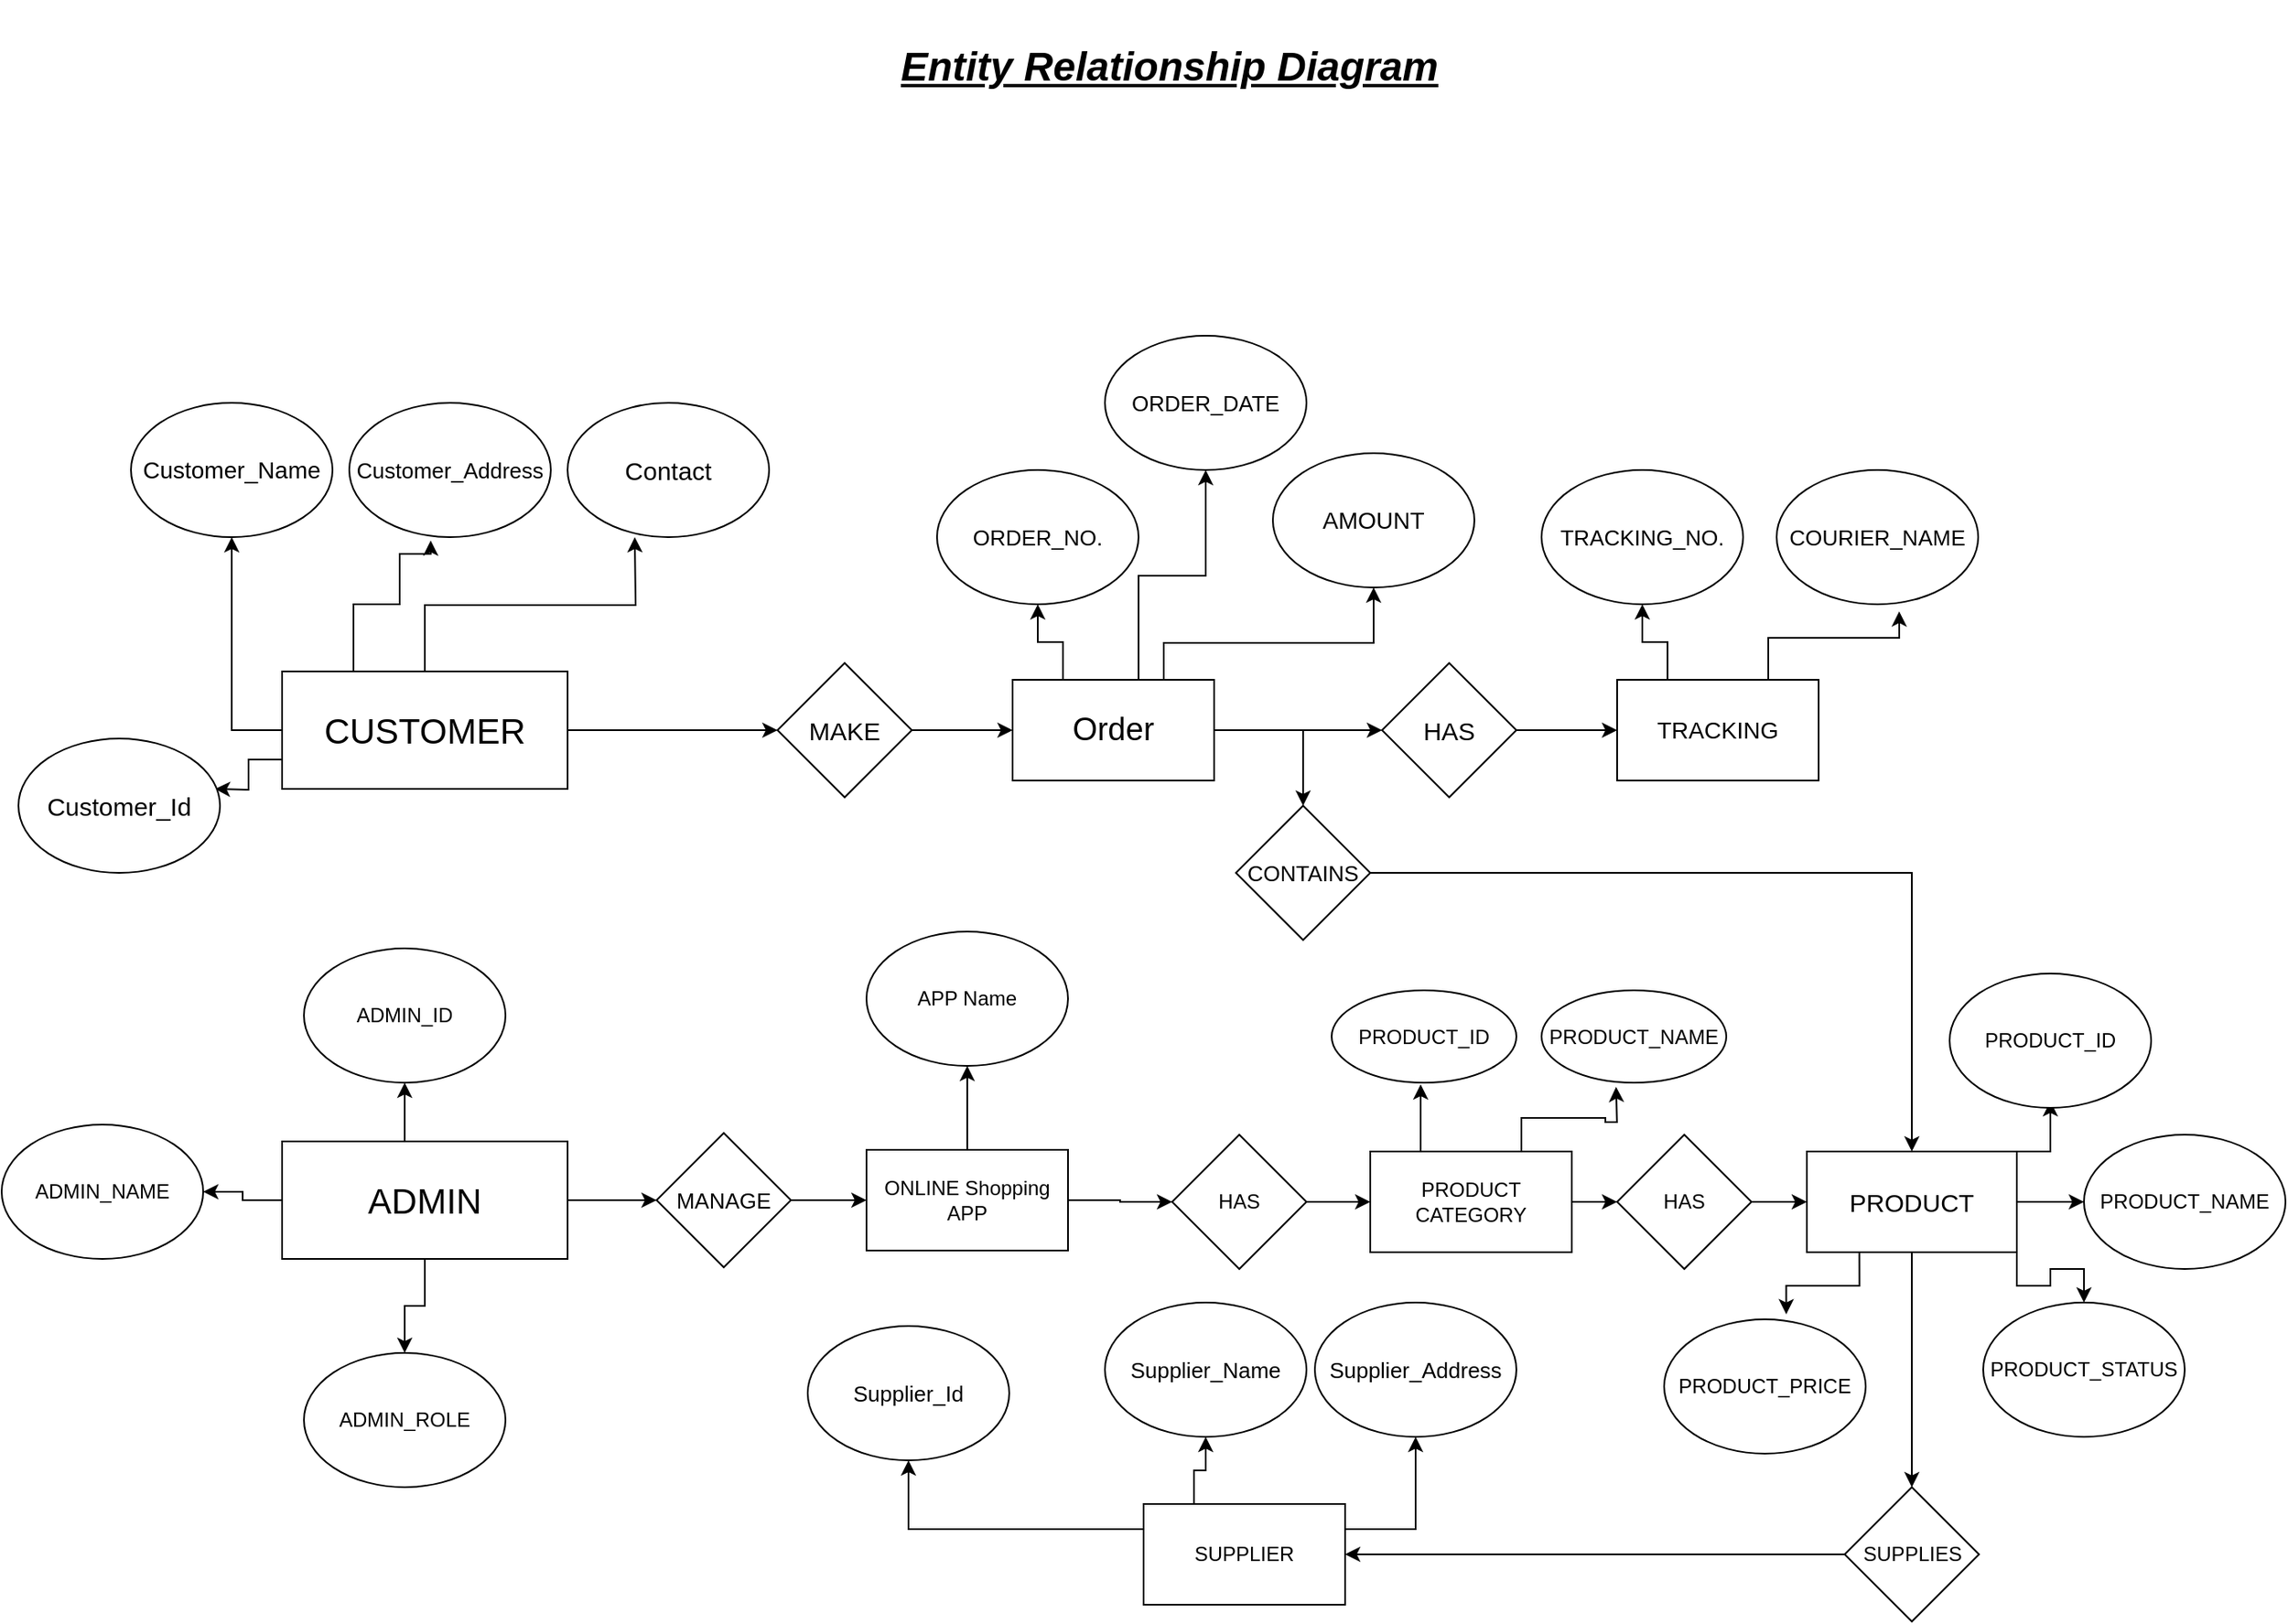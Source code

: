 <mxfile version="24.0.1" type="google">
  <diagram id="R2lEEEUBdFMjLlhIrx00" name="Page-1">
    <mxGraphModel grid="1" page="1" gridSize="10" guides="1" tooltips="1" connect="1" arrows="1" fold="1" pageScale="1" pageWidth="850" pageHeight="1100" math="0" shadow="0" extFonts="Permanent Marker^https://fonts.googleapis.com/css?family=Permanent+Marker">
      <root>
        <mxCell id="0" />
        <mxCell id="1" parent="0" />
        <mxCell id="Bi1fVH9bBWvj0MdAsN5d-1" value="&lt;font style=&quot;font-size: 14px;&quot;&gt;Customer_Name&lt;/font&gt;" style="ellipse;whiteSpace=wrap;html=1;" vertex="1" parent="1">
          <mxGeometry x="-923" y="-160" width="120" height="80" as="geometry" />
        </mxCell>
        <mxCell id="Bi1fVH9bBWvj0MdAsN5d-3" style="edgeStyle=orthogonalEdgeStyle;rounded=0;orthogonalLoop=1;jettySize=auto;html=1;exitX=0;exitY=0.5;exitDx=0;exitDy=0;" edge="1" parent="1" source="Bi1fVH9bBWvj0MdAsN5d-2" target="Bi1fVH9bBWvj0MdAsN5d-1">
          <mxGeometry relative="1" as="geometry" />
        </mxCell>
        <mxCell id="Bi1fVH9bBWvj0MdAsN5d-7" style="edgeStyle=orthogonalEdgeStyle;rounded=0;orthogonalLoop=1;jettySize=auto;html=1;exitX=0.5;exitY=0;exitDx=0;exitDy=0;" edge="1" parent="1" source="Bi1fVH9bBWvj0MdAsN5d-2">
          <mxGeometry relative="1" as="geometry">
            <mxPoint x="-623" y="-80" as="targetPoint" />
          </mxGeometry>
        </mxCell>
        <mxCell id="Bi1fVH9bBWvj0MdAsN5d-9" style="edgeStyle=orthogonalEdgeStyle;rounded=0;orthogonalLoop=1;jettySize=auto;html=1;exitX=0;exitY=0.75;exitDx=0;exitDy=0;" edge="1" parent="1" source="Bi1fVH9bBWvj0MdAsN5d-2">
          <mxGeometry relative="1" as="geometry">
            <mxPoint x="-873" y="70" as="targetPoint" />
          </mxGeometry>
        </mxCell>
        <mxCell id="Bi1fVH9bBWvj0MdAsN5d-12" value="" style="edgeStyle=orthogonalEdgeStyle;rounded=0;orthogonalLoop=1;jettySize=auto;html=1;" edge="1" parent="1" source="Bi1fVH9bBWvj0MdAsN5d-2" target="Bi1fVH9bBWvj0MdAsN5d-11">
          <mxGeometry relative="1" as="geometry" />
        </mxCell>
        <object label="&lt;font style=&quot;font-size: 21px;&quot;&gt;CUSTOMER&lt;/font&gt;" CUSTOMER="CUSTOmER" id="Bi1fVH9bBWvj0MdAsN5d-2">
          <mxCell style="rounded=0;whiteSpace=wrap;html=1;" vertex="1" parent="1">
            <mxGeometry x="-833" width="170" height="70" as="geometry" />
          </mxCell>
        </object>
        <mxCell id="Bi1fVH9bBWvj0MdAsN5d-4" value="&lt;font style=&quot;font-size: 13px;&quot;&gt;Customer_Address&lt;/font&gt;" style="ellipse;whiteSpace=wrap;html=1;" vertex="1" parent="1">
          <mxGeometry x="-793" y="-160" width="120" height="80" as="geometry" />
        </mxCell>
        <mxCell id="Bi1fVH9bBWvj0MdAsN5d-6" style="edgeStyle=orthogonalEdgeStyle;rounded=0;orthogonalLoop=1;jettySize=auto;html=1;exitX=0.25;exitY=0;exitDx=0;exitDy=0;entryX=0.404;entryY=1.025;entryDx=0;entryDy=0;entryPerimeter=0;" edge="1" parent="1" source="Bi1fVH9bBWvj0MdAsN5d-2" target="Bi1fVH9bBWvj0MdAsN5d-4">
          <mxGeometry relative="1" as="geometry">
            <Array as="points">
              <mxPoint x="-790" y="-40" />
              <mxPoint x="-763" y="-40" />
              <mxPoint x="-763" y="-70" />
              <mxPoint x="-744" y="-70" />
            </Array>
          </mxGeometry>
        </mxCell>
        <mxCell id="Bi1fVH9bBWvj0MdAsN5d-8" value="&lt;font style=&quot;font-size: 15px;&quot;&gt;Contact&lt;/font&gt;" style="ellipse;whiteSpace=wrap;html=1;" vertex="1" parent="1">
          <mxGeometry x="-663" y="-160" width="120" height="80" as="geometry" />
        </mxCell>
        <mxCell id="Bi1fVH9bBWvj0MdAsN5d-10" value="&lt;font style=&quot;font-size: 15px;&quot;&gt;Customer_Id&lt;/font&gt;" style="ellipse;whiteSpace=wrap;html=1;" vertex="1" parent="1">
          <mxGeometry x="-990" y="40" width="120" height="80" as="geometry" />
        </mxCell>
        <mxCell id="Bi1fVH9bBWvj0MdAsN5d-14" value="" style="edgeStyle=orthogonalEdgeStyle;rounded=0;orthogonalLoop=1;jettySize=auto;html=1;" edge="1" parent="1" source="Bi1fVH9bBWvj0MdAsN5d-11" target="Bi1fVH9bBWvj0MdAsN5d-13">
          <mxGeometry relative="1" as="geometry" />
        </mxCell>
        <mxCell id="Bi1fVH9bBWvj0MdAsN5d-11" value="&lt;font style=&quot;font-size: 15px;&quot;&gt;MAKE&lt;/font&gt;" style="rhombus;whiteSpace=wrap;html=1;rounded=0;" vertex="1" parent="1">
          <mxGeometry x="-538" y="-5" width="80" height="80" as="geometry" />
        </mxCell>
        <mxCell id="Bi1fVH9bBWvj0MdAsN5d-16" value="" style="edgeStyle=orthogonalEdgeStyle;rounded=0;orthogonalLoop=1;jettySize=auto;html=1;" edge="1" parent="1" source="Bi1fVH9bBWvj0MdAsN5d-13" target="Bi1fVH9bBWvj0MdAsN5d-15">
          <mxGeometry relative="1" as="geometry" />
        </mxCell>
        <mxCell id="Bi1fVH9bBWvj0MdAsN5d-22" value="" style="edgeStyle=orthogonalEdgeStyle;rounded=0;orthogonalLoop=1;jettySize=auto;html=1;" edge="1" parent="1" source="Bi1fVH9bBWvj0MdAsN5d-13" target="Bi1fVH9bBWvj0MdAsN5d-21">
          <mxGeometry relative="1" as="geometry" />
        </mxCell>
        <mxCell id="Bi1fVH9bBWvj0MdAsN5d-23" style="edgeStyle=orthogonalEdgeStyle;rounded=0;orthogonalLoop=1;jettySize=auto;html=1;exitX=0.25;exitY=0;exitDx=0;exitDy=0;" edge="1" parent="1" source="Bi1fVH9bBWvj0MdAsN5d-13" target="Bi1fVH9bBWvj0MdAsN5d-26">
          <mxGeometry relative="1" as="geometry">
            <mxPoint x="-367.667" y="-40" as="targetPoint" />
          </mxGeometry>
        </mxCell>
        <mxCell id="Bi1fVH9bBWvj0MdAsN5d-24" style="edgeStyle=orthogonalEdgeStyle;rounded=0;orthogonalLoop=1;jettySize=auto;html=1;exitX=0.5;exitY=0;exitDx=0;exitDy=0;" edge="1" parent="1" source="Bi1fVH9bBWvj0MdAsN5d-13" target="Bi1fVH9bBWvj0MdAsN5d-27">
          <mxGeometry relative="1" as="geometry">
            <mxPoint x="-313" y="-40" as="targetPoint" />
            <Array as="points">
              <mxPoint x="-323" y="5" />
              <mxPoint x="-323" y="-57" />
              <mxPoint x="-283" y="-57" />
            </Array>
          </mxGeometry>
        </mxCell>
        <mxCell id="Bi1fVH9bBWvj0MdAsN5d-25" style="edgeStyle=orthogonalEdgeStyle;rounded=0;orthogonalLoop=1;jettySize=auto;html=1;exitX=0.75;exitY=0;exitDx=0;exitDy=0;entryX=0.5;entryY=1;entryDx=0;entryDy=0;" edge="1" parent="1" source="Bi1fVH9bBWvj0MdAsN5d-13" target="Bi1fVH9bBWvj0MdAsN5d-28">
          <mxGeometry relative="1" as="geometry">
            <mxPoint x="-263" y="-40" as="targetPoint" />
            <Array as="points">
              <mxPoint x="-308" y="-17" />
              <mxPoint x="-183" y="-17" />
            </Array>
          </mxGeometry>
        </mxCell>
        <mxCell id="Bi1fVH9bBWvj0MdAsN5d-13" value="&lt;font style=&quot;font-size: 19px;&quot;&gt;Order&lt;/font&gt;" style="whiteSpace=wrap;html=1;rounded=0;" vertex="1" parent="1">
          <mxGeometry x="-398" y="5" width="120" height="60" as="geometry" />
        </mxCell>
        <mxCell id="Bi1fVH9bBWvj0MdAsN5d-18" value="" style="edgeStyle=orthogonalEdgeStyle;rounded=0;orthogonalLoop=1;jettySize=auto;html=1;" edge="1" parent="1" source="Bi1fVH9bBWvj0MdAsN5d-15" target="Bi1fVH9bBWvj0MdAsN5d-17">
          <mxGeometry relative="1" as="geometry" />
        </mxCell>
        <mxCell id="Bi1fVH9bBWvj0MdAsN5d-15" value="&lt;font style=&quot;font-size: 15px;&quot;&gt;HAS&lt;/font&gt;" style="rhombus;whiteSpace=wrap;html=1;rounded=0;" vertex="1" parent="1">
          <mxGeometry x="-178" y="-5" width="80" height="80" as="geometry" />
        </mxCell>
        <mxCell id="Bi1fVH9bBWvj0MdAsN5d-19" style="edgeStyle=orthogonalEdgeStyle;rounded=0;orthogonalLoop=1;jettySize=auto;html=1;exitX=0.25;exitY=0;exitDx=0;exitDy=0;" edge="1" parent="1" source="Bi1fVH9bBWvj0MdAsN5d-17" target="Bi1fVH9bBWvj0MdAsN5d-29">
          <mxGeometry relative="1" as="geometry">
            <mxPoint x="-7.667" y="-40" as="targetPoint" />
          </mxGeometry>
        </mxCell>
        <mxCell id="Bi1fVH9bBWvj0MdAsN5d-20" style="edgeStyle=orthogonalEdgeStyle;rounded=0;orthogonalLoop=1;jettySize=auto;html=1;exitX=0.75;exitY=0;exitDx=0;exitDy=0;entryX=0.608;entryY=1.053;entryDx=0;entryDy=0;entryPerimeter=0;" edge="1" parent="1" source="Bi1fVH9bBWvj0MdAsN5d-17" target="Bi1fVH9bBWvj0MdAsN5d-30">
          <mxGeometry relative="1" as="geometry">
            <mxPoint x="52.333" y="-40" as="targetPoint" />
            <Array as="points">
              <mxPoint x="52" y="-20" />
              <mxPoint x="130" y="-20" />
            </Array>
          </mxGeometry>
        </mxCell>
        <mxCell id="Bi1fVH9bBWvj0MdAsN5d-17" value="&lt;font style=&quot;font-size: 14px;&quot;&gt;TRACKING&lt;/font&gt;" style="whiteSpace=wrap;html=1;rounded=0;" vertex="1" parent="1">
          <mxGeometry x="-38" y="5" width="120" height="60" as="geometry" />
        </mxCell>
        <mxCell id="Bi1fVH9bBWvj0MdAsN5d-35" value="" style="edgeStyle=orthogonalEdgeStyle;rounded=0;orthogonalLoop=1;jettySize=auto;html=1;" edge="1" parent="1" source="Bi1fVH9bBWvj0MdAsN5d-21" target="Bi1fVH9bBWvj0MdAsN5d-34">
          <mxGeometry relative="1" as="geometry" />
        </mxCell>
        <mxCell id="Bi1fVH9bBWvj0MdAsN5d-21" value="&lt;font style=&quot;font-size: 13px;&quot;&gt;CONTAINS&lt;/font&gt;" style="rhombus;whiteSpace=wrap;html=1;rounded=0;" vertex="1" parent="1">
          <mxGeometry x="-265" y="80" width="80" height="80" as="geometry" />
        </mxCell>
        <mxCell id="Bi1fVH9bBWvj0MdAsN5d-26" value="&lt;font style=&quot;font-size: 13px;&quot;&gt;ORDER_NO.&lt;/font&gt;" style="ellipse;whiteSpace=wrap;html=1;" vertex="1" parent="1">
          <mxGeometry x="-443" y="-120" width="120" height="80" as="geometry" />
        </mxCell>
        <mxCell id="Bi1fVH9bBWvj0MdAsN5d-27" value="&lt;font style=&quot;font-size: 13px;&quot;&gt;ORDER_DATE&lt;/font&gt;" style="ellipse;whiteSpace=wrap;html=1;" vertex="1" parent="1">
          <mxGeometry x="-343" y="-200" width="120" height="80" as="geometry" />
        </mxCell>
        <mxCell id="Bi1fVH9bBWvj0MdAsN5d-28" value="&lt;font style=&quot;font-size: 14px;&quot;&gt;AMOUNT&lt;/font&gt;" style="ellipse;whiteSpace=wrap;html=1;" vertex="1" parent="1">
          <mxGeometry x="-243" y="-130" width="120" height="80" as="geometry" />
        </mxCell>
        <mxCell id="Bi1fVH9bBWvj0MdAsN5d-29" value="&lt;font style=&quot;font-size: 13px;&quot;&gt;TRACKING_NO.&lt;/font&gt;" style="ellipse;whiteSpace=wrap;html=1;" vertex="1" parent="1">
          <mxGeometry x="-83" y="-120" width="120" height="80" as="geometry" />
        </mxCell>
        <mxCell id="Bi1fVH9bBWvj0MdAsN5d-30" value="&lt;font style=&quot;font-size: 13px;&quot;&gt;COURIER_NAME&lt;/font&gt;" style="ellipse;whiteSpace=wrap;html=1;" vertex="1" parent="1">
          <mxGeometry x="57" y="-120" width="120" height="80" as="geometry" />
        </mxCell>
        <mxCell id="Bi1fVH9bBWvj0MdAsN5d-33" value="&lt;i&gt;&lt;u&gt;Entity Relationship Diagram&lt;/u&gt;&lt;/i&gt;" style="text;strokeColor=none;fillColor=none;html=1;fontSize=24;fontStyle=1;verticalAlign=middle;align=center;" vertex="1" parent="1">
          <mxGeometry x="-480" y="-400" width="350" height="80" as="geometry" />
        </mxCell>
        <mxCell id="Bi1fVH9bBWvj0MdAsN5d-36" style="edgeStyle=orthogonalEdgeStyle;rounded=0;orthogonalLoop=1;jettySize=auto;html=1;exitX=1;exitY=0;exitDx=0;exitDy=0;" edge="1" parent="1" source="Bi1fVH9bBWvj0MdAsN5d-34">
          <mxGeometry relative="1" as="geometry">
            <mxPoint x="220" y="256" as="targetPoint" />
          </mxGeometry>
        </mxCell>
        <mxCell id="Bi1fVH9bBWvj0MdAsN5d-37" style="edgeStyle=orthogonalEdgeStyle;rounded=0;orthogonalLoop=1;jettySize=auto;html=1;exitX=1;exitY=0.5;exitDx=0;exitDy=0;" edge="1" parent="1" source="Bi1fVH9bBWvj0MdAsN5d-34">
          <mxGeometry relative="1" as="geometry">
            <mxPoint x="240" y="316" as="targetPoint" />
          </mxGeometry>
        </mxCell>
        <mxCell id="Bi1fVH9bBWvj0MdAsN5d-38" style="edgeStyle=orthogonalEdgeStyle;rounded=0;orthogonalLoop=1;jettySize=auto;html=1;exitX=1;exitY=1;exitDx=0;exitDy=0;" edge="1" parent="1" source="Bi1fVH9bBWvj0MdAsN5d-34" target="Bi1fVH9bBWvj0MdAsN5d-41">
          <mxGeometry relative="1" as="geometry">
            <mxPoint x="220" y="376" as="targetPoint" />
          </mxGeometry>
        </mxCell>
        <mxCell id="Bi1fVH9bBWvj0MdAsN5d-48" value="" style="edgeStyle=orthogonalEdgeStyle;rounded=0;orthogonalLoop=1;jettySize=auto;html=1;" edge="1" parent="1" source="Bi1fVH9bBWvj0MdAsN5d-34" target="Bi1fVH9bBWvj0MdAsN5d-47">
          <mxGeometry relative="1" as="geometry" />
        </mxCell>
        <mxCell id="Bi1fVH9bBWvj0MdAsN5d-34" value="&lt;font style=&quot;font-size: 15px;&quot;&gt;PRODUCT&lt;/font&gt;" style="whiteSpace=wrap;html=1;rounded=0;" vertex="1" parent="1">
          <mxGeometry x="75" y="286" width="125" height="60" as="geometry" />
        </mxCell>
        <mxCell id="Bi1fVH9bBWvj0MdAsN5d-40" value="PRODUCT_PRICE" style="ellipse;whiteSpace=wrap;html=1;" vertex="1" parent="1">
          <mxGeometry x="-10" y="386" width="120" height="80" as="geometry" />
        </mxCell>
        <mxCell id="Bi1fVH9bBWvj0MdAsN5d-41" value="PRODUCT_STATUS" style="ellipse;whiteSpace=wrap;html=1;" vertex="1" parent="1">
          <mxGeometry x="180" y="376" width="120" height="80" as="geometry" />
        </mxCell>
        <mxCell id="Bi1fVH9bBWvj0MdAsN5d-42" value="PRODUCT_NAME" style="ellipse;whiteSpace=wrap;html=1;" vertex="1" parent="1">
          <mxGeometry x="240" y="276" width="120" height="80" as="geometry" />
        </mxCell>
        <mxCell id="Bi1fVH9bBWvj0MdAsN5d-43" value="PRODUCT_ID" style="ellipse;whiteSpace=wrap;html=1;" vertex="1" parent="1">
          <mxGeometry x="160" y="180" width="120" height="80" as="geometry" />
        </mxCell>
        <mxCell id="Bi1fVH9bBWvj0MdAsN5d-50" value="" style="edgeStyle=orthogonalEdgeStyle;rounded=0;orthogonalLoop=1;jettySize=auto;html=1;" edge="1" parent="1" source="Bi1fVH9bBWvj0MdAsN5d-47" target="Bi1fVH9bBWvj0MdAsN5d-49">
          <mxGeometry relative="1" as="geometry" />
        </mxCell>
        <mxCell id="Bi1fVH9bBWvj0MdAsN5d-47" value="SUPPLIES" style="rhombus;whiteSpace=wrap;html=1;rounded=0;" vertex="1" parent="1">
          <mxGeometry x="97.5" y="486" width="80" height="80" as="geometry" />
        </mxCell>
        <mxCell id="Bi1fVH9bBWvj0MdAsN5d-75" style="edgeStyle=orthogonalEdgeStyle;rounded=0;orthogonalLoop=1;jettySize=auto;html=1;exitX=0;exitY=0.25;exitDx=0;exitDy=0;" edge="1" parent="1" source="Bi1fVH9bBWvj0MdAsN5d-49" target="Bi1fVH9bBWvj0MdAsN5d-74">
          <mxGeometry relative="1" as="geometry" />
        </mxCell>
        <mxCell id="Bi1fVH9bBWvj0MdAsN5d-76" style="edgeStyle=orthogonalEdgeStyle;rounded=0;orthogonalLoop=1;jettySize=auto;html=1;exitX=0.25;exitY=0;exitDx=0;exitDy=0;entryX=0.5;entryY=1;entryDx=0;entryDy=0;" edge="1" parent="1" source="Bi1fVH9bBWvj0MdAsN5d-49" target="Bi1fVH9bBWvj0MdAsN5d-73">
          <mxGeometry relative="1" as="geometry" />
        </mxCell>
        <mxCell id="Bi1fVH9bBWvj0MdAsN5d-77" style="edgeStyle=orthogonalEdgeStyle;rounded=0;orthogonalLoop=1;jettySize=auto;html=1;exitX=1;exitY=0.25;exitDx=0;exitDy=0;entryX=0.5;entryY=1;entryDx=0;entryDy=0;" edge="1" parent="1" source="Bi1fVH9bBWvj0MdAsN5d-49" target="Bi1fVH9bBWvj0MdAsN5d-72">
          <mxGeometry relative="1" as="geometry" />
        </mxCell>
        <mxCell id="Bi1fVH9bBWvj0MdAsN5d-49" value="SUPPLIER" style="whiteSpace=wrap;html=1;rounded=0;" vertex="1" parent="1">
          <mxGeometry x="-320" y="496" width="120" height="60" as="geometry" />
        </mxCell>
        <mxCell id="Bi1fVH9bBWvj0MdAsN5d-53" value="" style="edgeStyle=orthogonalEdgeStyle;rounded=0;orthogonalLoop=1;jettySize=auto;html=1;" edge="1" parent="1" source="Bi1fVH9bBWvj0MdAsN5d-51" target="Bi1fVH9bBWvj0MdAsN5d-52">
          <mxGeometry relative="1" as="geometry" />
        </mxCell>
        <mxCell id="Bi1fVH9bBWvj0MdAsN5d-83" style="edgeStyle=orthogonalEdgeStyle;rounded=0;orthogonalLoop=1;jettySize=auto;html=1;exitX=0.5;exitY=1;exitDx=0;exitDy=0;entryX=0.5;entryY=0;entryDx=0;entryDy=0;" edge="1" parent="1" source="Bi1fVH9bBWvj0MdAsN5d-51" target="Bi1fVH9bBWvj0MdAsN5d-80">
          <mxGeometry relative="1" as="geometry" />
        </mxCell>
        <mxCell id="Bi1fVH9bBWvj0MdAsN5d-84" style="edgeStyle=orthogonalEdgeStyle;rounded=0;orthogonalLoop=1;jettySize=auto;html=1;exitX=0;exitY=0.5;exitDx=0;exitDy=0;" edge="1" parent="1" source="Bi1fVH9bBWvj0MdAsN5d-51" target="Bi1fVH9bBWvj0MdAsN5d-81">
          <mxGeometry relative="1" as="geometry" />
        </mxCell>
        <mxCell id="Bi1fVH9bBWvj0MdAsN5d-85" style="edgeStyle=orthogonalEdgeStyle;rounded=0;orthogonalLoop=1;jettySize=auto;html=1;exitX=0.5;exitY=0;exitDx=0;exitDy=0;entryX=0.5;entryY=1;entryDx=0;entryDy=0;" edge="1" parent="1" source="Bi1fVH9bBWvj0MdAsN5d-51" target="Bi1fVH9bBWvj0MdAsN5d-82">
          <mxGeometry relative="1" as="geometry" />
        </mxCell>
        <object label="&lt;font style=&quot;font-size: 21px;&quot;&gt;ADMIN&lt;/font&gt;" CUSTOMER="CUSTOmER" id="Bi1fVH9bBWvj0MdAsN5d-51">
          <mxCell style="rounded=0;whiteSpace=wrap;html=1;" vertex="1" parent="1">
            <mxGeometry x="-833" y="280" width="170" height="70" as="geometry" />
          </mxCell>
        </object>
        <mxCell id="Bi1fVH9bBWvj0MdAsN5d-57" value="" style="edgeStyle=orthogonalEdgeStyle;rounded=0;orthogonalLoop=1;jettySize=auto;html=1;" edge="1" parent="1" source="Bi1fVH9bBWvj0MdAsN5d-52" target="Bi1fVH9bBWvj0MdAsN5d-56">
          <mxGeometry relative="1" as="geometry" />
        </mxCell>
        <mxCell id="Bi1fVH9bBWvj0MdAsN5d-52" value="&lt;font style=&quot;font-size: 13px;&quot;&gt;MANAGE&lt;/font&gt;" style="rhombus;whiteSpace=wrap;html=1;rounded=0;" vertex="1" parent="1">
          <mxGeometry x="-610" y="275" width="80" height="80" as="geometry" />
        </mxCell>
        <mxCell id="Bi1fVH9bBWvj0MdAsN5d-59" value="" style="edgeStyle=orthogonalEdgeStyle;rounded=0;orthogonalLoop=1;jettySize=auto;html=1;" edge="1" parent="1" source="Bi1fVH9bBWvj0MdAsN5d-56" target="Bi1fVH9bBWvj0MdAsN5d-58">
          <mxGeometry relative="1" as="geometry" />
        </mxCell>
        <mxCell id="Bi1fVH9bBWvj0MdAsN5d-86" style="edgeStyle=orthogonalEdgeStyle;rounded=0;orthogonalLoop=1;jettySize=auto;html=1;exitX=0.5;exitY=0;exitDx=0;exitDy=0;" edge="1" parent="1" source="Bi1fVH9bBWvj0MdAsN5d-56" target="Bi1fVH9bBWvj0MdAsN5d-87">
          <mxGeometry relative="1" as="geometry">
            <mxPoint x="-425.333" y="235" as="targetPoint" />
          </mxGeometry>
        </mxCell>
        <mxCell id="Bi1fVH9bBWvj0MdAsN5d-56" value="ONLINE Shopping APP" style="whiteSpace=wrap;html=1;rounded=0;" vertex="1" parent="1">
          <mxGeometry x="-485" y="285" width="120" height="60" as="geometry" />
        </mxCell>
        <mxCell id="Bi1fVH9bBWvj0MdAsN5d-62" value="" style="edgeStyle=orthogonalEdgeStyle;rounded=0;orthogonalLoop=1;jettySize=auto;html=1;" edge="1" parent="1" source="Bi1fVH9bBWvj0MdAsN5d-58" target="Bi1fVH9bBWvj0MdAsN5d-61">
          <mxGeometry relative="1" as="geometry" />
        </mxCell>
        <mxCell id="Bi1fVH9bBWvj0MdAsN5d-58" value="HAS" style="rhombus;whiteSpace=wrap;html=1;rounded=0;" vertex="1" parent="1">
          <mxGeometry x="-303" y="276" width="80" height="80" as="geometry" />
        </mxCell>
        <mxCell id="Bi1fVH9bBWvj0MdAsN5d-66" value="" style="edgeStyle=orthogonalEdgeStyle;rounded=0;orthogonalLoop=1;jettySize=auto;html=1;" edge="1" parent="1" source="Bi1fVH9bBWvj0MdAsN5d-61" target="Bi1fVH9bBWvj0MdAsN5d-65">
          <mxGeometry relative="1" as="geometry" />
        </mxCell>
        <mxCell id="Bi1fVH9bBWvj0MdAsN5d-89" style="edgeStyle=orthogonalEdgeStyle;rounded=0;orthogonalLoop=1;jettySize=auto;html=1;exitX=0.25;exitY=0;exitDx=0;exitDy=0;entryX=0.5;entryY=1;entryDx=0;entryDy=0;" edge="1" parent="1" source="Bi1fVH9bBWvj0MdAsN5d-61">
          <mxGeometry relative="1" as="geometry">
            <mxPoint x="-155" y="246" as="targetPoint" />
          </mxGeometry>
        </mxCell>
        <mxCell id="Bi1fVH9bBWvj0MdAsN5d-61" value="PRODUCT CATEGORY" style="whiteSpace=wrap;html=1;rounded=0;" vertex="1" parent="1">
          <mxGeometry x="-185" y="286" width="120" height="60" as="geometry" />
        </mxCell>
        <mxCell id="Bi1fVH9bBWvj0MdAsN5d-67" value="" style="edgeStyle=orthogonalEdgeStyle;rounded=0;orthogonalLoop=1;jettySize=auto;html=1;" edge="1" parent="1" source="Bi1fVH9bBWvj0MdAsN5d-65" target="Bi1fVH9bBWvj0MdAsN5d-34">
          <mxGeometry relative="1" as="geometry" />
        </mxCell>
        <mxCell id="Bi1fVH9bBWvj0MdAsN5d-65" value="HAS" style="rhombus;whiteSpace=wrap;html=1;rounded=0;" vertex="1" parent="1">
          <mxGeometry x="-38" y="276" width="80" height="80" as="geometry" />
        </mxCell>
        <mxCell id="Bi1fVH9bBWvj0MdAsN5d-72" value="&lt;font style=&quot;font-size: 13px;&quot;&gt;Supplier_Address&lt;/font&gt;" style="ellipse;whiteSpace=wrap;html=1;" vertex="1" parent="1">
          <mxGeometry x="-218" y="376" width="120" height="80" as="geometry" />
        </mxCell>
        <mxCell id="Bi1fVH9bBWvj0MdAsN5d-73" value="&lt;font style=&quot;font-size: 13px;&quot;&gt;Supplier_Name&lt;/font&gt;" style="ellipse;whiteSpace=wrap;html=1;" vertex="1" parent="1">
          <mxGeometry x="-343" y="376" width="120" height="80" as="geometry" />
        </mxCell>
        <mxCell id="Bi1fVH9bBWvj0MdAsN5d-74" value="&lt;font style=&quot;font-size: 13px;&quot;&gt;Supplier_Id&lt;/font&gt;" style="ellipse;whiteSpace=wrap;html=1;" vertex="1" parent="1">
          <mxGeometry x="-520" y="390" width="120" height="80" as="geometry" />
        </mxCell>
        <mxCell id="Bi1fVH9bBWvj0MdAsN5d-78" style="edgeStyle=orthogonalEdgeStyle;rounded=0;orthogonalLoop=1;jettySize=auto;html=1;exitX=0.25;exitY=1;exitDx=0;exitDy=0;entryX=0.606;entryY=-0.038;entryDx=0;entryDy=0;entryPerimeter=0;" edge="1" parent="1" source="Bi1fVH9bBWvj0MdAsN5d-34" target="Bi1fVH9bBWvj0MdAsN5d-40">
          <mxGeometry relative="1" as="geometry" />
        </mxCell>
        <mxCell id="Bi1fVH9bBWvj0MdAsN5d-80" value="ADMIN_ROLE" style="ellipse;whiteSpace=wrap;html=1;" vertex="1" parent="1">
          <mxGeometry x="-820" y="406" width="120" height="80" as="geometry" />
        </mxCell>
        <mxCell id="Bi1fVH9bBWvj0MdAsN5d-81" value="ADMIN_NAME" style="ellipse;whiteSpace=wrap;html=1;" vertex="1" parent="1">
          <mxGeometry x="-1000" y="270" width="120" height="80" as="geometry" />
        </mxCell>
        <mxCell id="Bi1fVH9bBWvj0MdAsN5d-82" value="ADMIN_ID" style="ellipse;whiteSpace=wrap;html=1;" vertex="1" parent="1">
          <mxGeometry x="-820" y="165" width="120" height="80" as="geometry" />
        </mxCell>
        <mxCell id="Bi1fVH9bBWvj0MdAsN5d-87" value="APP Name" style="ellipse;whiteSpace=wrap;html=1;" vertex="1" parent="1">
          <mxGeometry x="-485.003" y="155" width="120" height="80" as="geometry" />
        </mxCell>
        <mxCell id="Bi1fVH9bBWvj0MdAsN5d-88" value="PRODUCT_ID" style="ellipse;whiteSpace=wrap;html=1;" vertex="1" parent="1">
          <mxGeometry x="-208" y="190" width="110" height="55" as="geometry" />
        </mxCell>
        <mxCell id="Bi1fVH9bBWvj0MdAsN5d-90" value="PRODUCT_NAME" style="ellipse;whiteSpace=wrap;html=1;" vertex="1" parent="1">
          <mxGeometry x="-83" y="190" width="110" height="55" as="geometry" />
        </mxCell>
        <mxCell id="Bi1fVH9bBWvj0MdAsN5d-91" style="edgeStyle=orthogonalEdgeStyle;rounded=0;orthogonalLoop=1;jettySize=auto;html=1;exitX=0.75;exitY=0;exitDx=0;exitDy=0;entryX=0.358;entryY=1.027;entryDx=0;entryDy=0;entryPerimeter=0;" edge="1" parent="1" source="Bi1fVH9bBWvj0MdAsN5d-61">
          <mxGeometry relative="1" as="geometry">
            <mxPoint x="-38.62" y="247.485" as="targetPoint" />
          </mxGeometry>
        </mxCell>
      </root>
    </mxGraphModel>
  </diagram>
</mxfile>
